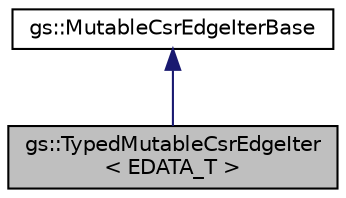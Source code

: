 digraph "gs::TypedMutableCsrEdgeIter&lt; EDATA_T &gt;"
{
 // LATEX_PDF_SIZE
  edge [fontname="Helvetica",fontsize="10",labelfontname="Helvetica",labelfontsize="10"];
  node [fontname="Helvetica",fontsize="10",shape=record];
  Node1 [label="gs::TypedMutableCsrEdgeIter\l\< EDATA_T \>",height=0.2,width=0.4,color="black", fillcolor="grey75", style="filled", fontcolor="black",tooltip=" "];
  Node2 -> Node1 [dir="back",color="midnightblue",fontsize="10",style="solid",fontname="Helvetica"];
  Node2 [label="gs::MutableCsrEdgeIterBase",height=0.2,width=0.4,color="black", fillcolor="white", style="filled",URL="$classgs_1_1MutableCsrEdgeIterBase.html",tooltip=" "];
}

